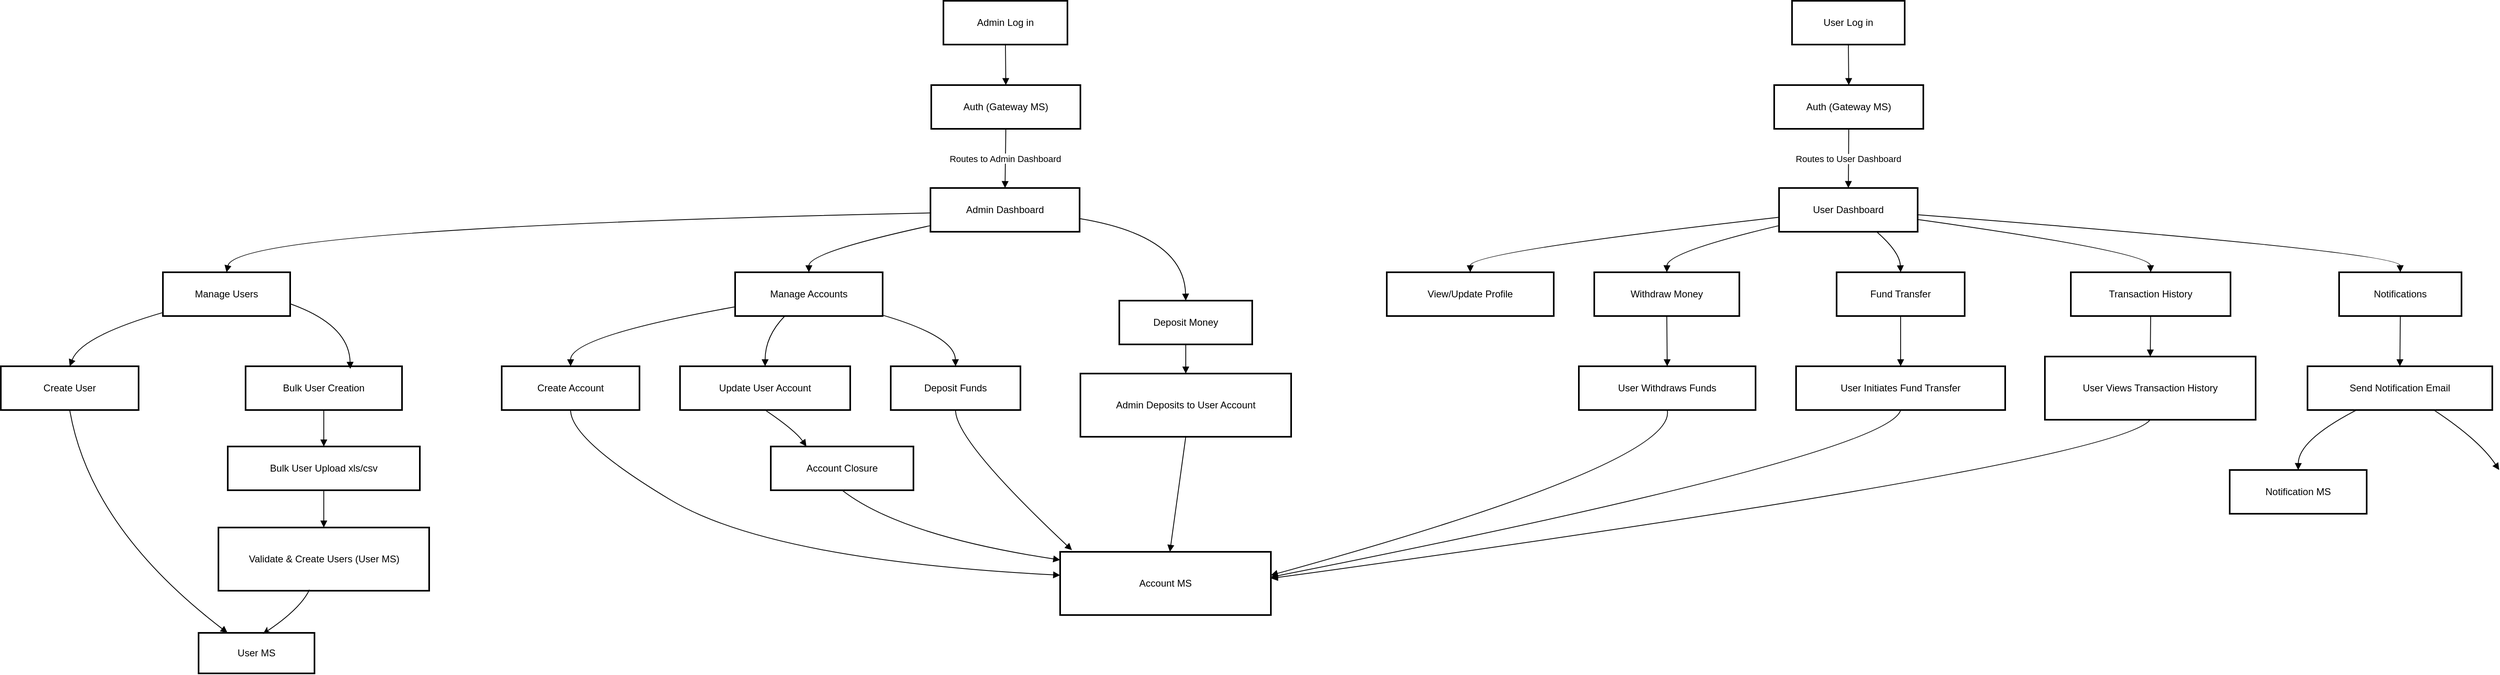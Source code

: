 <mxfile version="26.0.6">
  <diagram id="ROn9mO5n3ff-VIjy4hpl" name="Page-1">
    <mxGraphModel dx="1588" dy="892" grid="1" gridSize="10" guides="1" tooltips="1" connect="1" arrows="1" fold="1" page="1" pageScale="1" pageWidth="850" pageHeight="1100" background="light-dark(#ffffff, #121212)" math="0" shadow="0">
      <root>
        <mxCell id="0" />
        <mxCell id="1" parent="0" />
        <mxCell id="tpNs3KqN-CZfR7yVnbti-1" value="Admin Log in" style="whiteSpace=wrap;strokeWidth=2;" parent="1" vertex="1">
          <mxGeometry x="1433" y="20" width="153" height="54" as="geometry" />
        </mxCell>
        <mxCell id="tpNs3KqN-CZfR7yVnbti-2" value="Auth (Gateway MS)" style="whiteSpace=wrap;strokeWidth=2;" parent="1" vertex="1">
          <mxGeometry x="1418" y="124" width="184" height="54" as="geometry" />
        </mxCell>
        <mxCell id="tpNs3KqN-CZfR7yVnbti-3" value="User Log in" style="whiteSpace=wrap;strokeWidth=2;" parent="1" vertex="1">
          <mxGeometry x="2480" y="20" width="139" height="54" as="geometry" />
        </mxCell>
        <mxCell id="tpNs3KqN-CZfR7yVnbti-4" value="Auth (Gateway MS)" style="whiteSpace=wrap;strokeWidth=2;" parent="1" vertex="1">
          <mxGeometry x="2458" y="124" width="184" height="54" as="geometry" />
        </mxCell>
        <mxCell id="tpNs3KqN-CZfR7yVnbti-5" value="Admin Dashboard" style="whiteSpace=wrap;strokeWidth=2;" parent="1" vertex="1">
          <mxGeometry x="1417" y="251" width="184" height="54" as="geometry" />
        </mxCell>
        <mxCell id="tpNs3KqN-CZfR7yVnbti-6" value="User Dashboard" style="whiteSpace=wrap;strokeWidth=2;" parent="1" vertex="1">
          <mxGeometry x="2464" y="251" width="171" height="54" as="geometry" />
        </mxCell>
        <mxCell id="tpNs3KqN-CZfR7yVnbti-7" value="Manage Users" style="whiteSpace=wrap;strokeWidth=2;" parent="1" vertex="1">
          <mxGeometry x="470" y="355" width="157" height="54" as="geometry" />
        </mxCell>
        <mxCell id="tpNs3KqN-CZfR7yVnbti-8" value="Manage Accounts" style="whiteSpace=wrap;strokeWidth=2;" parent="1" vertex="1">
          <mxGeometry x="1176" y="355" width="182" height="54" as="geometry" />
        </mxCell>
        <mxCell id="tpNs3KqN-CZfR7yVnbti-9" value="Deposit Money" style="whiteSpace=wrap;strokeWidth=2;" parent="1" vertex="1">
          <mxGeometry x="1650" y="390" width="164" height="54" as="geometry" />
        </mxCell>
        <mxCell id="tpNs3KqN-CZfR7yVnbti-11" value="View/Update Profile" style="whiteSpace=wrap;strokeWidth=2;" parent="1" vertex="1">
          <mxGeometry x="1980" y="355" width="206" height="54" as="geometry" />
        </mxCell>
        <mxCell id="tpNs3KqN-CZfR7yVnbti-12" value="Withdraw Money" style="whiteSpace=wrap;strokeWidth=2;" parent="1" vertex="1">
          <mxGeometry x="2236" y="355" width="179" height="54" as="geometry" />
        </mxCell>
        <mxCell id="tpNs3KqN-CZfR7yVnbti-13" value="Fund Transfer" style="whiteSpace=wrap;strokeWidth=2;" parent="1" vertex="1">
          <mxGeometry x="2535" y="355" width="158" height="54" as="geometry" />
        </mxCell>
        <mxCell id="tpNs3KqN-CZfR7yVnbti-14" value="Transaction History" style="whiteSpace=wrap;strokeWidth=2;" parent="1" vertex="1">
          <mxGeometry x="2824" y="355" width="197" height="54" as="geometry" />
        </mxCell>
        <mxCell id="tpNs3KqN-CZfR7yVnbti-15" value="Notifications" style="whiteSpace=wrap;strokeWidth=2;" parent="1" vertex="1">
          <mxGeometry x="3155" y="355" width="151" height="54" as="geometry" />
        </mxCell>
        <mxCell id="tpNs3KqN-CZfR7yVnbti-16" value="Create User" style="whiteSpace=wrap;strokeWidth=2;" parent="1" vertex="1">
          <mxGeometry x="270" y="471" width="170" height="54" as="geometry" />
        </mxCell>
        <mxCell id="tpNs3KqN-CZfR7yVnbti-18" value="Bulk User Creation" style="whiteSpace=wrap;strokeWidth=2;" parent="1" vertex="1">
          <mxGeometry x="572" y="471" width="193" height="54" as="geometry" />
        </mxCell>
        <mxCell id="tpNs3KqN-CZfR7yVnbti-20" value="Bulk User Upload xls/csv" style="whiteSpace=wrap;strokeWidth=2;" parent="1" vertex="1">
          <mxGeometry x="550" y="570" width="237" height="54" as="geometry" />
        </mxCell>
        <mxCell id="tpNs3KqN-CZfR7yVnbti-21" value="Validate &amp; Create Users (User MS)" style="whiteSpace=wrap;strokeWidth=2;" parent="1" vertex="1">
          <mxGeometry x="538.5" y="670" width="260" height="78" as="geometry" />
        </mxCell>
        <mxCell id="tpNs3KqN-CZfR7yVnbti-22" value="Create Account" style="whiteSpace=wrap;strokeWidth=2;" parent="1" vertex="1">
          <mxGeometry x="888" y="471" width="170" height="54" as="geometry" />
        </mxCell>
        <mxCell id="tpNs3KqN-CZfR7yVnbti-23" value="Update User Account" style="whiteSpace=wrap;strokeWidth=2;" parent="1" vertex="1">
          <mxGeometry x="1108" y="471" width="210" height="54" as="geometry" />
        </mxCell>
        <mxCell id="tpNs3KqN-CZfR7yVnbti-24" value="Deposit Funds" style="whiteSpace=wrap;strokeWidth=2;" parent="1" vertex="1">
          <mxGeometry x="1368" y="471" width="160" height="54" as="geometry" />
        </mxCell>
        <mxCell id="tpNs3KqN-CZfR7yVnbti-25" value="Account Closure" style="whiteSpace=wrap;strokeWidth=2;" parent="1" vertex="1">
          <mxGeometry x="1220" y="570" width="176" height="54" as="geometry" />
        </mxCell>
        <mxCell id="tpNs3KqN-CZfR7yVnbti-26" value="Account MS" style="whiteSpace=wrap;strokeWidth=2;" parent="1" vertex="1">
          <mxGeometry x="1577" y="700" width="260" height="78" as="geometry" />
        </mxCell>
        <mxCell id="tpNs3KqN-CZfR7yVnbti-27" value="Admin Deposits to User Account" style="whiteSpace=wrap;strokeWidth=2;" parent="1" vertex="1">
          <mxGeometry x="1602" y="480" width="260" height="78" as="geometry" />
        </mxCell>
        <mxCell id="tpNs3KqN-CZfR7yVnbti-28" value="User Withdraws Funds" style="whiteSpace=wrap;strokeWidth=2;" parent="1" vertex="1">
          <mxGeometry x="2217" y="471" width="218" height="54" as="geometry" />
        </mxCell>
        <mxCell id="tpNs3KqN-CZfR7yVnbti-29" value="User Initiates Fund Transfer" style="whiteSpace=wrap;strokeWidth=2;" parent="1" vertex="1">
          <mxGeometry x="2485" y="471" width="258" height="54" as="geometry" />
        </mxCell>
        <mxCell id="tpNs3KqN-CZfR7yVnbti-30" value="User Views Transaction History" style="whiteSpace=wrap;strokeWidth=2;" parent="1" vertex="1">
          <mxGeometry x="2792" y="459" width="260" height="78" as="geometry" />
        </mxCell>
        <mxCell id="tpNs3KqN-CZfR7yVnbti-31" value="Send Notification Email" style="whiteSpace=wrap;strokeWidth=2;" parent="1" vertex="1">
          <mxGeometry x="3116" y="471" width="228" height="54" as="geometry" />
        </mxCell>
        <mxCell id="tpNs3KqN-CZfR7yVnbti-32" value="Notification MS" style="whiteSpace=wrap;strokeWidth=2;" parent="1" vertex="1">
          <mxGeometry x="3020" y="599" width="169" height="54" as="geometry" />
        </mxCell>
        <mxCell id="tpNs3KqN-CZfR7yVnbti-34" value="" style="curved=1;startArrow=none;endArrow=block;exitX=0.5;exitY=1;entryX=0.5;entryY=0;rounded=0;" parent="1" source="tpNs3KqN-CZfR7yVnbti-1" target="tpNs3KqN-CZfR7yVnbti-2" edge="1">
          <mxGeometry relative="1" as="geometry">
            <Array as="points" />
          </mxGeometry>
        </mxCell>
        <mxCell id="tpNs3KqN-CZfR7yVnbti-35" value="" style="curved=1;startArrow=none;endArrow=block;exitX=0.5;exitY=1;entryX=0.5;entryY=0;rounded=0;" parent="1" source="tpNs3KqN-CZfR7yVnbti-3" target="tpNs3KqN-CZfR7yVnbti-4" edge="1">
          <mxGeometry relative="1" as="geometry">
            <Array as="points" />
          </mxGeometry>
        </mxCell>
        <mxCell id="tpNs3KqN-CZfR7yVnbti-36" value="Routes to Admin Dashboard" style="curved=1;startArrow=none;endArrow=block;exitX=0.5;exitY=1;entryX=0.5;entryY=-0.01;rounded=0;" parent="1" source="tpNs3KqN-CZfR7yVnbti-2" target="tpNs3KqN-CZfR7yVnbti-5" edge="1">
          <mxGeometry relative="1" as="geometry">
            <Array as="points" />
          </mxGeometry>
        </mxCell>
        <mxCell id="tpNs3KqN-CZfR7yVnbti-37" value="Routes to User Dashboard" style="curved=1;startArrow=none;endArrow=block;exitX=0.5;exitY=1;entryX=0.5;entryY=-0.01;rounded=0;" parent="1" source="tpNs3KqN-CZfR7yVnbti-4" target="tpNs3KqN-CZfR7yVnbti-6" edge="1">
          <mxGeometry relative="1" as="geometry">
            <Array as="points" />
          </mxGeometry>
        </mxCell>
        <mxCell id="tpNs3KqN-CZfR7yVnbti-38" value="" style="curved=1;startArrow=none;endArrow=block;exitX=0;exitY=0.57;entryX=0.5;entryY=-0.01;rounded=0;" parent="1" source="tpNs3KqN-CZfR7yVnbti-5" target="tpNs3KqN-CZfR7yVnbti-7" edge="1">
          <mxGeometry relative="1" as="geometry">
            <Array as="points">
              <mxPoint x="560" y="300" />
            </Array>
          </mxGeometry>
        </mxCell>
        <mxCell id="tpNs3KqN-CZfR7yVnbti-39" value="" style="curved=1;startArrow=none;endArrow=block;exitX=0;exitY=0.86;entryX=0.5;entryY=-0.01;rounded=0;" parent="1" source="tpNs3KqN-CZfR7yVnbti-5" target="tpNs3KqN-CZfR7yVnbti-8" edge="1">
          <mxGeometry relative="1" as="geometry">
            <Array as="points">
              <mxPoint x="1267" y="330" />
            </Array>
          </mxGeometry>
        </mxCell>
        <mxCell id="tpNs3KqN-CZfR7yVnbti-40" value="" style="curved=1;startArrow=none;endArrow=block;exitX=1;exitY=0.7;entryX=0.5;entryY=-0.01;rounded=0;" parent="1" source="tpNs3KqN-CZfR7yVnbti-5" target="tpNs3KqN-CZfR7yVnbti-9" edge="1">
          <mxGeometry relative="1" as="geometry">
            <Array as="points">
              <mxPoint x="1730" y="310" />
            </Array>
          </mxGeometry>
        </mxCell>
        <mxCell id="tpNs3KqN-CZfR7yVnbti-42" value="" style="curved=1;startArrow=none;endArrow=block;exitX=0;exitY=0.67;entryX=0.5;entryY=-0.01;rounded=0;" parent="1" source="tpNs3KqN-CZfR7yVnbti-6" target="tpNs3KqN-CZfR7yVnbti-11" edge="1">
          <mxGeometry relative="1" as="geometry">
            <Array as="points">
              <mxPoint x="2083" y="330" />
            </Array>
          </mxGeometry>
        </mxCell>
        <mxCell id="tpNs3KqN-CZfR7yVnbti-43" value="" style="curved=1;startArrow=none;endArrow=block;exitX=0;exitY=0.86;entryX=0.5;entryY=-0.01;rounded=0;" parent="1" source="tpNs3KqN-CZfR7yVnbti-6" target="tpNs3KqN-CZfR7yVnbti-12" edge="1">
          <mxGeometry relative="1" as="geometry">
            <Array as="points">
              <mxPoint x="2326" y="330" />
            </Array>
          </mxGeometry>
        </mxCell>
        <mxCell id="tpNs3KqN-CZfR7yVnbti-44" value="" style="curved=1;startArrow=none;endArrow=block;exitX=0.7;exitY=0.99;entryX=0.5;entryY=-0.01;rounded=0;" parent="1" source="tpNs3KqN-CZfR7yVnbti-6" target="tpNs3KqN-CZfR7yVnbti-13" edge="1">
          <mxGeometry relative="1" as="geometry">
            <Array as="points">
              <mxPoint x="2613" y="330" />
            </Array>
          </mxGeometry>
        </mxCell>
        <mxCell id="tpNs3KqN-CZfR7yVnbti-45" value="" style="curved=1;startArrow=none;endArrow=block;exitX=1;exitY=0.72;entryX=0.5;entryY=-0.01;rounded=0;" parent="1" source="tpNs3KqN-CZfR7yVnbti-6" target="tpNs3KqN-CZfR7yVnbti-14" edge="1">
          <mxGeometry relative="1" as="geometry">
            <Array as="points">
              <mxPoint x="2922" y="330" />
            </Array>
          </mxGeometry>
        </mxCell>
        <mxCell id="tpNs3KqN-CZfR7yVnbti-46" value="" style="curved=1;startArrow=none;endArrow=block;exitX=1;exitY=0.61;entryX=0.5;entryY=-0.01;rounded=0;" parent="1" source="tpNs3KqN-CZfR7yVnbti-6" target="tpNs3KqN-CZfR7yVnbti-15" edge="1">
          <mxGeometry relative="1" as="geometry">
            <Array as="points">
              <mxPoint x="3230" y="330" />
            </Array>
          </mxGeometry>
        </mxCell>
        <mxCell id="tpNs3KqN-CZfR7yVnbti-47" value="" style="curved=1;startArrow=none;endArrow=block;exitX=0;exitY=0.92;entryX=0.5;entryY=-0.01;rounded=0;" parent="1" source="tpNs3KqN-CZfR7yVnbti-7" target="tpNs3KqN-CZfR7yVnbti-16" edge="1">
          <mxGeometry relative="1" as="geometry">
            <Array as="points">
              <mxPoint x="369" y="434" />
            </Array>
          </mxGeometry>
        </mxCell>
        <mxCell id="tpNs3KqN-CZfR7yVnbti-49" value="" style="curved=1;startArrow=none;endArrow=block;exitX=1;exitY=0.72;entryX=0.669;entryY=0.059;rounded=0;entryDx=0;entryDy=0;entryPerimeter=0;" parent="1" source="tpNs3KqN-CZfR7yVnbti-7" target="tpNs3KqN-CZfR7yVnbti-18" edge="1">
          <mxGeometry relative="1" as="geometry">
            <Array as="points">
              <mxPoint x="700" y="420" />
            </Array>
          </mxGeometry>
        </mxCell>
        <mxCell id="tpNs3KqN-CZfR7yVnbti-50" value="" style="curved=1;startArrow=none;endArrow=block;exitX=0.5;exitY=0.99;entryX=0.25;entryY=0;rounded=0;entryDx=0;entryDy=0;" parent="1" source="tpNs3KqN-CZfR7yVnbti-16" target="tpNs3KqN-CZfR7yVnbti-74" edge="1">
          <mxGeometry relative="1" as="geometry">
            <Array as="points">
              <mxPoint x="380" y="670" />
            </Array>
            <mxPoint x="394.412" y="662" as="targetPoint" />
          </mxGeometry>
        </mxCell>
        <mxCell id="tpNs3KqN-CZfR7yVnbti-52" value="" style="curved=1;startArrow=none;endArrow=block;exitX=0.5;exitY=0.99;entryX=0.5;entryY=-0.01;rounded=0;" parent="1" source="tpNs3KqN-CZfR7yVnbti-18" target="tpNs3KqN-CZfR7yVnbti-20" edge="1">
          <mxGeometry relative="1" as="geometry">
            <Array as="points" />
          </mxGeometry>
        </mxCell>
        <mxCell id="tpNs3KqN-CZfR7yVnbti-53" value="" style="curved=1;startArrow=none;endArrow=block;exitX=0.5;exitY=0.99;entryX=0.5;entryY=0;rounded=0;" parent="1" source="tpNs3KqN-CZfR7yVnbti-20" target="tpNs3KqN-CZfR7yVnbti-21" edge="1">
          <mxGeometry relative="1" as="geometry">
            <Array as="points" />
          </mxGeometry>
        </mxCell>
        <mxCell id="tpNs3KqN-CZfR7yVnbti-54" value="" style="curved=1;startArrow=none;endArrow=block;exitX=0;exitY=0.79;entryX=0.5;entryY=-0.01;rounded=0;" parent="1" source="tpNs3KqN-CZfR7yVnbti-8" target="tpNs3KqN-CZfR7yVnbti-22" edge="1">
          <mxGeometry relative="1" as="geometry">
            <Array as="points">
              <mxPoint x="973" y="434" />
            </Array>
          </mxGeometry>
        </mxCell>
        <mxCell id="tpNs3KqN-CZfR7yVnbti-55" value="" style="curved=1;startArrow=none;endArrow=block;exitX=0.34;exitY=0.99;entryX=0.5;entryY=-0.01;rounded=0;" parent="1" source="tpNs3KqN-CZfR7yVnbti-8" target="tpNs3KqN-CZfR7yVnbti-23" edge="1">
          <mxGeometry relative="1" as="geometry">
            <Array as="points">
              <mxPoint x="1213" y="434" />
            </Array>
          </mxGeometry>
        </mxCell>
        <mxCell id="tpNs3KqN-CZfR7yVnbti-56" value="" style="curved=1;startArrow=none;endArrow=block;exitX=1;exitY=0.98;entryX=0.5;entryY=-0.01;rounded=0;" parent="1" source="tpNs3KqN-CZfR7yVnbti-8" target="tpNs3KqN-CZfR7yVnbti-24" edge="1">
          <mxGeometry relative="1" as="geometry">
            <Array as="points">
              <mxPoint x="1447" y="434" />
            </Array>
          </mxGeometry>
        </mxCell>
        <mxCell id="tpNs3KqN-CZfR7yVnbti-58" value="" style="curved=1;startArrow=none;endArrow=block;exitX=0.5;exitY=0.99;entryX=0;entryY=0.37;rounded=0;" parent="1" source="tpNs3KqN-CZfR7yVnbti-22" target="tpNs3KqN-CZfR7yVnbti-26" edge="1">
          <mxGeometry relative="1" as="geometry">
            <Array as="points">
              <mxPoint x="973" y="562" />
              <mxPoint x="1220" y="710" />
            </Array>
          </mxGeometry>
        </mxCell>
        <mxCell id="tpNs3KqN-CZfR7yVnbti-59" value="" style="curved=1;startArrow=none;endArrow=block;exitX=0.5;exitY=0.99;rounded=0;entryX=0.25;entryY=0;entryDx=0;entryDy=0;" parent="1" source="tpNs3KqN-CZfR7yVnbti-23" target="tpNs3KqN-CZfR7yVnbti-25" edge="1">
          <mxGeometry relative="1" as="geometry">
            <Array as="points">
              <mxPoint x="1250" y="550" />
            </Array>
            <mxPoint x="1250" y="580" as="targetPoint" />
          </mxGeometry>
        </mxCell>
        <mxCell id="tpNs3KqN-CZfR7yVnbti-60" value="" style="curved=1;startArrow=none;endArrow=block;exitX=0.5;exitY=0.99;entryX=0.056;entryY=-0.027;rounded=0;entryDx=0;entryDy=0;entryPerimeter=0;" parent="1" source="tpNs3KqN-CZfR7yVnbti-24" target="tpNs3KqN-CZfR7yVnbti-26" edge="1">
          <mxGeometry relative="1" as="geometry">
            <Array as="points">
              <mxPoint x="1447" y="562" />
            </Array>
          </mxGeometry>
        </mxCell>
        <mxCell id="tpNs3KqN-CZfR7yVnbti-61" value="" style="curved=1;startArrow=none;endArrow=block;exitX=0.5;exitY=1;rounded=0;exitDx=0;exitDy=0;" parent="1" source="tpNs3KqN-CZfR7yVnbti-25" edge="1">
          <mxGeometry relative="1" as="geometry">
            <Array as="points">
              <mxPoint x="1380" y="680" />
            </Array>
            <mxPoint x="1310.0" y="604" as="sourcePoint" />
            <mxPoint x="1577" y="710" as="targetPoint" />
          </mxGeometry>
        </mxCell>
        <mxCell id="tpNs3KqN-CZfR7yVnbti-62" value="" style="curved=1;startArrow=none;endArrow=block;exitX=0.5;exitY=0.99;entryX=0.5;entryY=0;rounded=0;" parent="1" source="tpNs3KqN-CZfR7yVnbti-9" target="tpNs3KqN-CZfR7yVnbti-27" edge="1">
          <mxGeometry relative="1" as="geometry">
            <Array as="points" />
          </mxGeometry>
        </mxCell>
        <mxCell id="tpNs3KqN-CZfR7yVnbti-63" value="" style="curved=1;startArrow=none;endArrow=block;exitX=0.5;exitY=1;rounded=0;" parent="1" source="tpNs3KqN-CZfR7yVnbti-27" target="tpNs3KqN-CZfR7yVnbti-26" edge="1">
          <mxGeometry relative="1" as="geometry">
            <Array as="points" />
          </mxGeometry>
        </mxCell>
        <mxCell id="tpNs3KqN-CZfR7yVnbti-64" value="" style="curved=1;startArrow=none;endArrow=block;exitX=0.5;exitY=0.99;entryX=0.5;entryY=-0.01;rounded=0;" parent="1" source="tpNs3KqN-CZfR7yVnbti-12" target="tpNs3KqN-CZfR7yVnbti-28" edge="1">
          <mxGeometry relative="1" as="geometry">
            <Array as="points" />
          </mxGeometry>
        </mxCell>
        <mxCell id="tpNs3KqN-CZfR7yVnbti-65" value="" style="curved=1;startArrow=none;endArrow=block;exitX=0.5;exitY=0.99;entryX=1;entryY=0.37;rounded=0;" parent="1" source="tpNs3KqN-CZfR7yVnbti-28" target="tpNs3KqN-CZfR7yVnbti-26" edge="1">
          <mxGeometry relative="1" as="geometry">
            <Array as="points">
              <mxPoint x="2340" y="590" />
            </Array>
          </mxGeometry>
        </mxCell>
        <mxCell id="tpNs3KqN-CZfR7yVnbti-66" value="" style="curved=1;startArrow=none;endArrow=block;exitX=0.5;exitY=0.99;entryX=0.5;entryY=-0.01;rounded=0;" parent="1" source="tpNs3KqN-CZfR7yVnbti-13" target="tpNs3KqN-CZfR7yVnbti-29" edge="1">
          <mxGeometry relative="1" as="geometry">
            <Array as="points" />
          </mxGeometry>
        </mxCell>
        <mxCell id="tpNs3KqN-CZfR7yVnbti-67" value="" style="curved=1;startArrow=none;endArrow=block;exitX=0.5;exitY=0.99;entryX=1;entryY=0.4;rounded=0;" parent="1" source="tpNs3KqN-CZfR7yVnbti-29" target="tpNs3KqN-CZfR7yVnbti-26" edge="1">
          <mxGeometry relative="1" as="geometry">
            <Array as="points">
              <mxPoint x="2600" y="580" />
            </Array>
          </mxGeometry>
        </mxCell>
        <mxCell id="tpNs3KqN-CZfR7yVnbti-68" value="" style="curved=1;startArrow=none;endArrow=block;exitX=0.5;exitY=0.99;entryX=0.5;entryY=0;rounded=0;" parent="1" source="tpNs3KqN-CZfR7yVnbti-14" target="tpNs3KqN-CZfR7yVnbti-30" edge="1">
          <mxGeometry relative="1" as="geometry">
            <Array as="points" />
          </mxGeometry>
        </mxCell>
        <mxCell id="tpNs3KqN-CZfR7yVnbti-69" value="" style="curved=1;startArrow=none;endArrow=block;exitX=0.5;exitY=1;entryX=1;entryY=0.42;rounded=0;" parent="1" source="tpNs3KqN-CZfR7yVnbti-30" target="tpNs3KqN-CZfR7yVnbti-26" edge="1">
          <mxGeometry relative="1" as="geometry">
            <Array as="points">
              <mxPoint x="2880" y="590" />
            </Array>
          </mxGeometry>
        </mxCell>
        <mxCell id="tpNs3KqN-CZfR7yVnbti-70" value="" style="curved=1;startArrow=none;endArrow=block;exitX=0.5;exitY=0.99;entryX=0.5;entryY=-0.01;rounded=0;" parent="1" source="tpNs3KqN-CZfR7yVnbti-15" target="tpNs3KqN-CZfR7yVnbti-31" edge="1">
          <mxGeometry relative="1" as="geometry">
            <Array as="points" />
          </mxGeometry>
        </mxCell>
        <mxCell id="tpNs3KqN-CZfR7yVnbti-71" value="" style="curved=1;startArrow=none;endArrow=block;exitX=0.27;exitY=0.99;entryX=0.5;entryY=-0.01;rounded=0;" parent="1" source="tpNs3KqN-CZfR7yVnbti-31" target="tpNs3KqN-CZfR7yVnbti-32" edge="1">
          <mxGeometry relative="1" as="geometry">
            <Array as="points">
              <mxPoint x="3105" y="562" />
            </Array>
          </mxGeometry>
        </mxCell>
        <mxCell id="tpNs3KqN-CZfR7yVnbti-72" value="" style="curved=1;startArrow=none;endArrow=block;exitX=0.68;exitY=0.99;entryX=0.5;entryY=-0.01;rounded=0;" parent="1" source="tpNs3KqN-CZfR7yVnbti-31" edge="1">
          <mxGeometry relative="1" as="geometry">
            <Array as="points">
              <mxPoint x="3328" y="562" />
            </Array>
            <mxPoint x="3352.5" y="599" as="targetPoint" />
          </mxGeometry>
        </mxCell>
        <mxCell id="tpNs3KqN-CZfR7yVnbti-74" value="User MS" style="whiteSpace=wrap;strokeWidth=2;" parent="1" vertex="1">
          <mxGeometry x="514" y="800" width="143" height="50" as="geometry" />
        </mxCell>
        <mxCell id="tpNs3KqN-CZfR7yVnbti-75" value="" style="curved=1;endArrow=classic;html=1;rounded=0;exitX=0.432;exitY=0.984;exitDx=0;exitDy=0;exitPerimeter=0;entryX=0.556;entryY=0.025;entryDx=0;entryDy=0;entryPerimeter=0;" parent="1" source="tpNs3KqN-CZfR7yVnbti-21" target="tpNs3KqN-CZfR7yVnbti-74" edge="1">
          <mxGeometry width="50" height="50" relative="1" as="geometry">
            <mxPoint x="780" y="780" as="sourcePoint" />
            <mxPoint x="830" y="730" as="targetPoint" />
            <Array as="points">
              <mxPoint x="640" y="770" />
            </Array>
          </mxGeometry>
        </mxCell>
      </root>
    </mxGraphModel>
  </diagram>
</mxfile>
